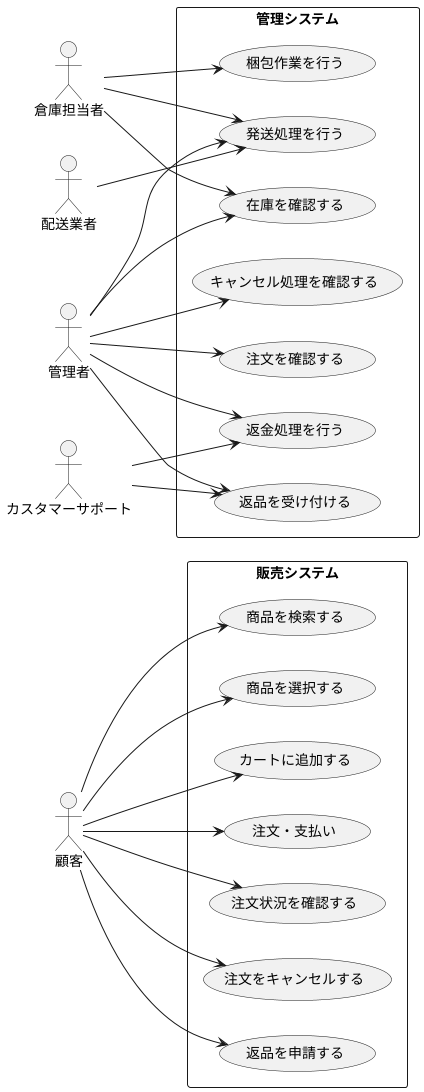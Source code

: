 @startuml
left to right direction

actor 顧客 as C
actor 管理者 as A
actor 倉庫担当者 as W
actor 配送業者 as D
actor カスタマーサポート as S

rectangle 販売システム {
  usecase "商品を検索する" as UC1
  usecase "商品を選択する" as UC2
  usecase "カートに追加する" as UC3
  usecase "注文・支払い" as UC4
  usecase "注文状況を確認する" as UC5
  usecase "注文をキャンセルする" as UC6
  usecase "返品を申請する" as UC7
}

rectangle 管理システム {
  usecase "注文を確認する" as UC8
  usecase "在庫を確認する" as UC9
  usecase "発送処理を行う" as UC10
  usecase "返品を受け付ける" as UC11
  usecase "返金処理を行う" as UC12
  usecase "キャンセル処理を確認する" as UC13
  usecase "梱包作業を行う" as UC14
}

C --> UC1
C --> UC2
C --> UC3
C --> UC4
C --> UC5
C --> UC6
C --> UC7

A --> UC8
A --> UC9
A --> UC10
A --> UC11
A --> UC12
A --> UC13

W --> UC9
W --> UC14
W --> UC10

D --> UC10

S --> UC11
S --> UC12

@enduml
